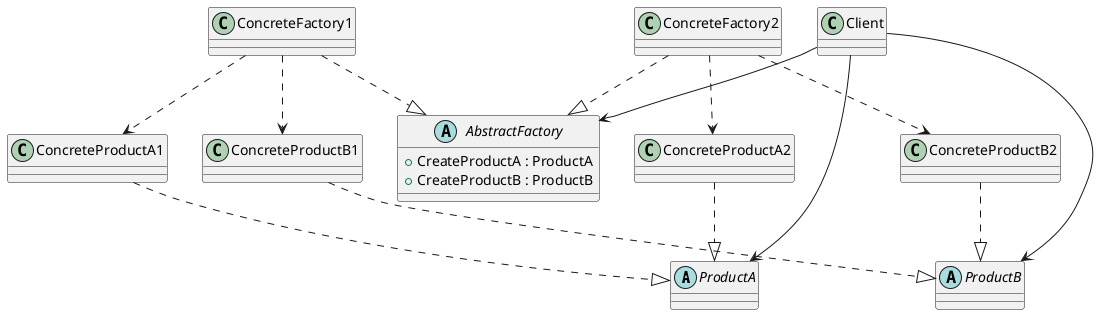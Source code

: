 @startuml

abstract class ProductA
abstract class ProductB

class ConcreteProductA1
class ConcreteProductB1
class ConcreteProductA2
class ConcreteProductB2

abstract class AbstractFactory
class ConcreteFactory1
class ConcreteFactory2

class Client

abstract class AbstractFactory
{
    + CreateProductA : ProductA
    + CreateProductB : ProductB

}


ConcreteProductA1 ..|> ProductA
ConcreteProductA2 ..|> ProductA
ConcreteProductB1 ..|> ProductB
ConcreteProductB2 ..|> ProductB

ConcreteFactory1 ..|> AbstractFactory
ConcreteFactory2 ..|> AbstractFactory

ConcreteFactory1 ..> ConcreteProductA1
ConcreteFactory2 ..> ConcreteProductA2

ConcreteFactory1 ..> ConcreteProductB1
ConcreteFactory2 ..> ConcreteProductB2

Client --> AbstractFactory
Client --> ProductA
Client --> ProductB

@enduml